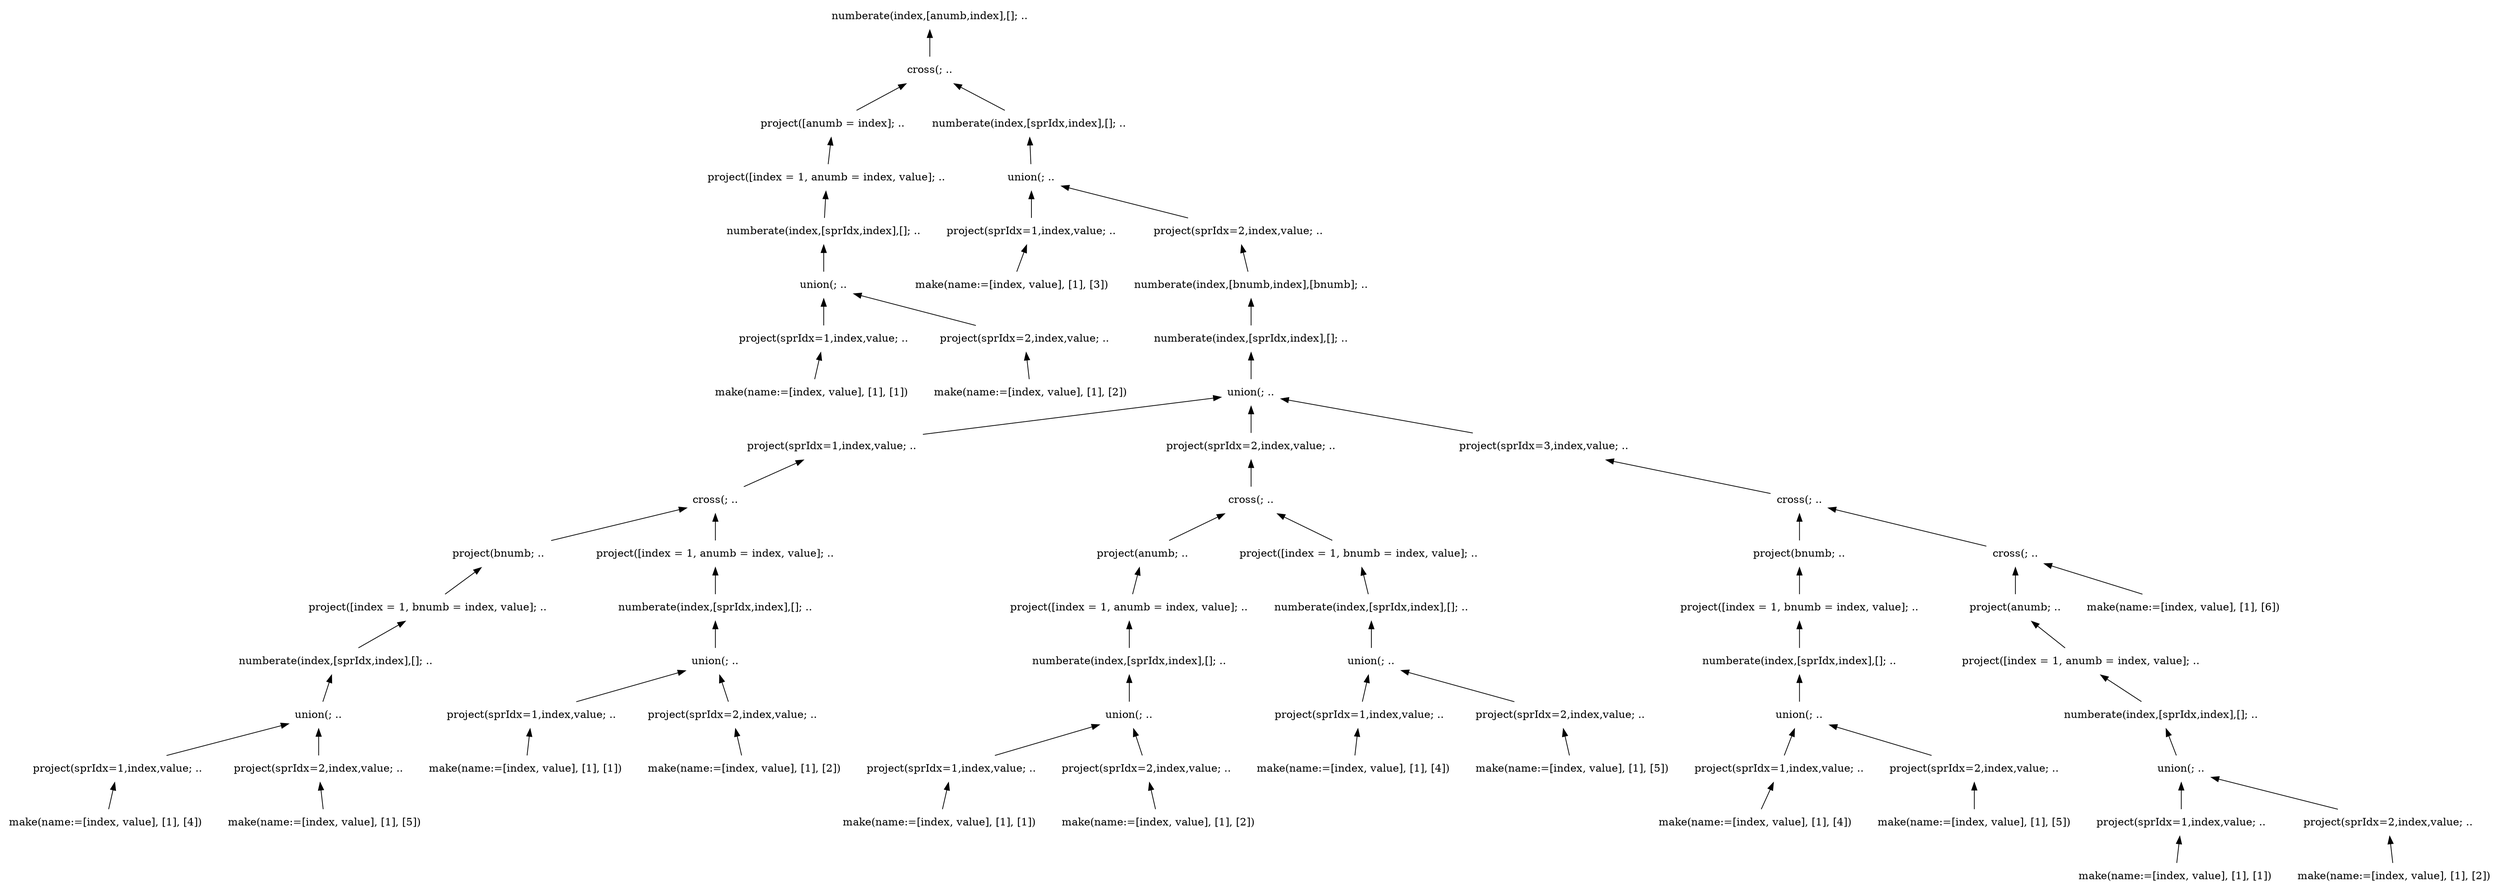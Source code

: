 digraph AST {
edge [color=black, dir=both, weight=1, fontcolor=black, arrowhead=none, arrowtail=normal]
node [shape=plaintext]
make8 [label="make(name:=[index, value], [1], [1])"]
project7 [label="project(sprIdx=1,index,value; .."]
make10 [label="make(name:=[index, value], [1], [2])"]
project9 [label="project(sprIdx=2,index,value; .."]
union6 [label="union(; .."]
numberate5 [label="numberate(index,[sprIdx,index],[]; .."]
project4 [label="project([index = 1, anumb = index, value]; .."]
project3 [label="project([anumb = index]; .."]
make14 [label="make(name:=[index, value], [1], [3])"]
project13 [label="project(sprIdx=1,index,value; .."]
make26 [label="make(name:=[index, value], [1], [4])"]
project25 [label="project(sprIdx=1,index,value; .."]
make28 [label="make(name:=[index, value], [1], [5])"]
project27 [label="project(sprIdx=2,index,value; .."]
union24 [label="union(; .."]
numberate23 [label="numberate(index,[sprIdx,index],[]; .."]
project22 [label="project([index = 1, bnumb = index, value]; .."]
project21 [label="project(bnumb; .."]
make33 [label="make(name:=[index, value], [1], [1])"]
project32 [label="project(sprIdx=1,index,value; .."]
make35 [label="make(name:=[index, value], [1], [2])"]
project34 [label="project(sprIdx=2,index,value; .."]
union31 [label="union(; .."]
numberate30 [label="numberate(index,[sprIdx,index],[]; .."]
project29 [label="project([index = 1, anumb = index, value]; .."]
cross20 [label="cross(; .."]
project19 [label="project(sprIdx=1,index,value; .."]
make43 [label="make(name:=[index, value], [1], [1])"]
project42 [label="project(sprIdx=1,index,value; .."]
make45 [label="make(name:=[index, value], [1], [2])"]
project44 [label="project(sprIdx=2,index,value; .."]
union41 [label="union(; .."]
numberate40 [label="numberate(index,[sprIdx,index],[]; .."]
project39 [label="project([index = 1, anumb = index, value]; .."]
project38 [label="project(anumb; .."]
make50 [label="make(name:=[index, value], [1], [4])"]
project49 [label="project(sprIdx=1,index,value; .."]
make52 [label="make(name:=[index, value], [1], [5])"]
project51 [label="project(sprIdx=2,index,value; .."]
union48 [label="union(; .."]
numberate47 [label="numberate(index,[sprIdx,index],[]; .."]
project46 [label="project([index = 1, bnumb = index, value]; .."]
cross37 [label="cross(; .."]
project36 [label="project(sprIdx=2,index,value; .."]
make60 [label="make(name:=[index, value], [1], [4])"]
project59 [label="project(sprIdx=1,index,value; .."]
make62 [label="make(name:=[index, value], [1], [5])"]
project61 [label="project(sprIdx=2,index,value; .."]
union58 [label="union(; .."]
numberate57 [label="numberate(index,[sprIdx,index],[]; .."]
project56 [label="project([index = 1, bnumb = index, value]; .."]
project55 [label="project(bnumb; .."]
make69 [label="make(name:=[index, value], [1], [1])"]
project68 [label="project(sprIdx=1,index,value; .."]
make71 [label="make(name:=[index, value], [1], [2])"]
project70 [label="project(sprIdx=2,index,value; .."]
union67 [label="union(; .."]
numberate66 [label="numberate(index,[sprIdx,index],[]; .."]
project65 [label="project([index = 1, anumb = index, value]; .."]
project64 [label="project(anumb; .."]
make72 [label="make(name:=[index, value], [1], [6])"]
cross63 [label="cross(; .."]
cross54 [label="cross(; .."]
project53 [label="project(sprIdx=3,index,value; .."]
union18 [label="union(; .."]
numberate17 [label="numberate(index,[sprIdx,index],[]; .."]
numberate16 [label="numberate(index,[bnumb,index],[bnumb]; .."]
project15 [label="project(sprIdx=2,index,value; .."]
union12 [label="union(; .."]
numberate11 [label="numberate(index,[sprIdx,index],[]; .."]
cross2 [label="cross(; .."]
numberate1 [label="numberate(index,[anumb,index],[]; .."]     


  numberate1 -> cross2
    cross2 -> project3
      project3 -> project4
        project4 -> numberate5
          numberate5 -> union6
            union6 -> project7
              project7 -> make8
              union6 -> project9
                project9 -> make10
      cross2 -> numberate11
        numberate11 -> union12
          union12 -> project13
            project13 -> make14
            union12 -> project15
              project15 -> numberate16
                numberate16 -> numberate17
                  numberate17 -> union18
                    union18 -> project19
                      project19 -> cross20
                        cross20 -> project21
                          project21 -> project22
                            project22 -> numberate23
                              numberate23 -> union24
                                union24 -> project25
                                  project25 -> make26
                                  union24 -> project27
                                    project27 -> make28
                          cross20 -> project29
                            project29 -> numberate30
                              numberate30 -> union31
                                union31 -> project32
                                  project32 -> make33
                                  union31 -> project34
                                    project34 -> make35
                      union18 -> project36
                        project36 -> cross37
                          cross37 -> project38
                            project38 -> project39
                              project39 -> numberate40
                                numberate40 -> union41
                                  union41 -> project42
                                    project42 -> make43
                                    union41 -> project44
                                      project44 -> make45
                            cross37 -> project46
                              project46 -> numberate47
                                numberate47 -> union48
                                  union48 -> project49
                                    project49 -> make50
                                    union48 -> project51
                                      project51 -> make52
                        union18 -> project53
                          project53 -> cross54
                            cross54 -> project55
                              project55 -> project56
                                project56 -> numberate57
                                  numberate57 -> union58
                                    union58 -> project59
                                      project59 -> make60
                                      union58 -> project61
                                        project61 -> make62
                              cross54 -> cross63
                                cross63 -> project64
                                  project64 -> project65
                                    project65 -> numberate66
                                      numberate66 -> union67
                                        union67 -> project68
                                          project68 -> make69
                                  cross63 -> make72
                                     union67 -> project70
                                            project70 -> make71
}